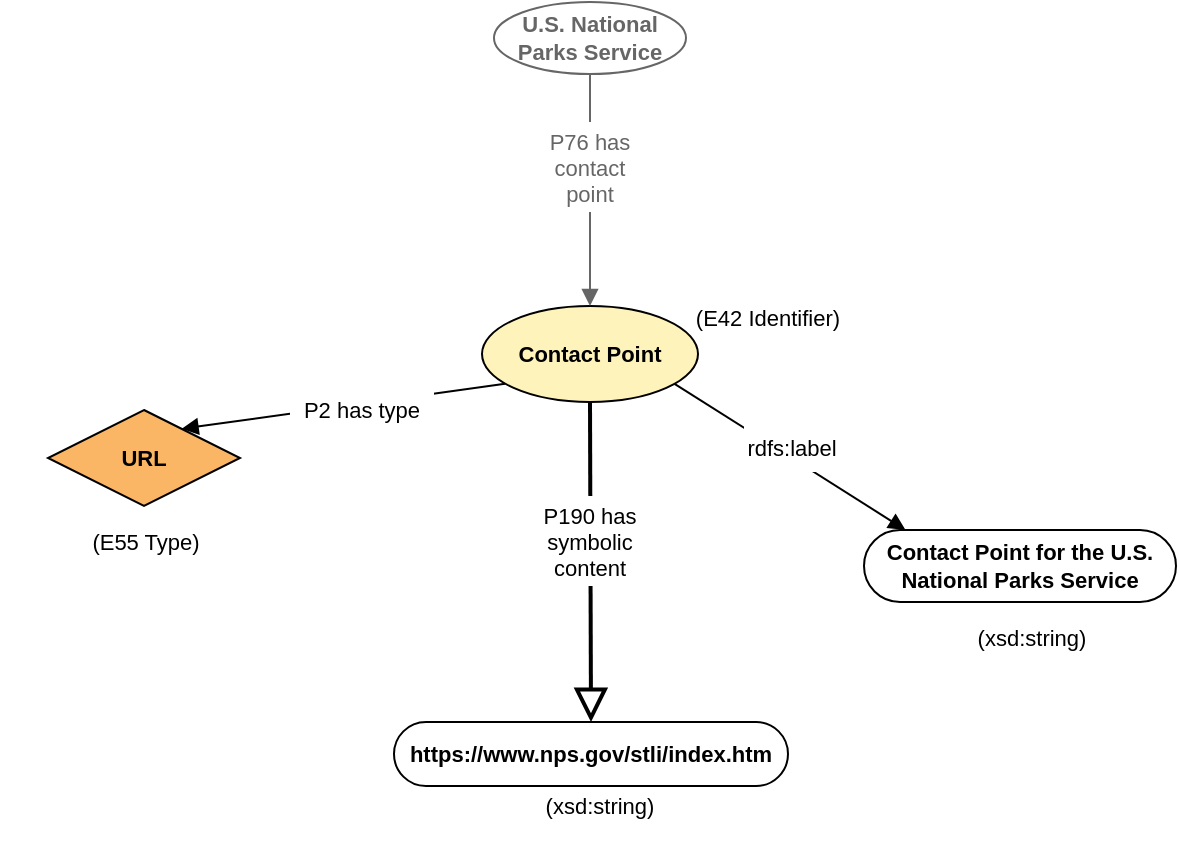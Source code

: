 <mxfile version="12.9.11" type="google"><diagram id="ozxaZN98nW9rFGVmJIRB" name="Page-1"><mxGraphModel dx="1038" dy="521" grid="1" gridSize="10" guides="1" tooltips="1" connect="1" arrows="1" fold="1" page="1" pageScale="1" pageWidth="850" pageHeight="1100" math="0" shadow="0"><root><mxCell id="0"/><mxCell id="1" parent="0"/><UserObject label="Contact Point for the U.S. National Parks Service" lucidchartObjectId="G6tqp~Krvvxh" id="1uKfJkMavpHi96DyCdtO-80"><mxCell style="html=1;whiteSpace=wrap;rounded=1;arcSize=50;fontSize=11;fontColor=#000000;fontStyle=1;spacing=3;strokeOpacity=100;" vertex="1" parent="1"><mxGeometry x="660" y="288" width="156" height="36" as="geometry"/></mxCell></UserObject><UserObject label="Contact Point" lucidchartObjectId="G6tqR~ZyNTnZ" id="1uKfJkMavpHi96DyCdtO-81"><mxCell style="html=1;whiteSpace=wrap;ellipse;fontSize=11;fontColor=#000000;fontStyle=1;spacing=3;strokeOpacity=100;fillOpacity=100;fillColor=#fef3ba;" vertex="1" parent="1"><mxGeometry x="469" y="176" width="108" height="48" as="geometry"/></mxCell></UserObject><UserObject label="URL" lucidchartObjectId="G6tqdh5UAPRy" id="1uKfJkMavpHi96DyCdtO-82"><mxCell style="html=1;whiteSpace=wrap;rhombus;fontSize=11;fontColor=#000000;fontStyle=1;spacing=3;strokeOpacity=100;fillOpacity=100;fillColor=#fab565;" vertex="1" parent="1"><mxGeometry x="252" y="228" width="96" height="48" as="geometry"/></mxCell></UserObject><UserObject label="(E42 Identifier)" lucidchartObjectId="G6tqV1-2bFQz" id="1uKfJkMavpHi96DyCdtO-83"><mxCell style="html=1;whiteSpace=wrap;;fontSize=11;fontColor=#000000;spacing=3;strokeOpacity=0;fillOpacity=0;fillColor=#ffffff;" vertex="1" parent="1"><mxGeometry x="540" y="164" width="144" height="36" as="geometry"/></mxCell></UserObject><UserObject label="(E55 Type)" lucidchartObjectId="G6tqCZ-AY4rB" id="1uKfJkMavpHi96DyCdtO-84"><mxCell style="html=1;whiteSpace=wrap;;fontSize=11;fontColor=#000000;spacing=3;strokeOpacity=0;fillOpacity=0;fillColor=#ffffff;" vertex="1" parent="1"><mxGeometry x="229" y="276" width="144" height="36" as="geometry"/></mxCell></UserObject><UserObject label="(xsd:string)" lucidchartObjectId="G6tqEenj1SsF" id="1uKfJkMavpHi96DyCdtO-85"><mxCell style="html=1;whiteSpace=wrap;;fontSize=11;fontColor=#000000;spacing=3;strokeOpacity=0;fillOpacity=0;fillColor=#ffffff;" vertex="1" parent="1"><mxGeometry x="672" y="324" width="144" height="36" as="geometry"/></mxCell></UserObject><UserObject label="" lucidchartObjectId="G6tqCuFWtFb~" id="1uKfJkMavpHi96DyCdtO-86"><mxCell style="html=1;jettySize=18;fontSize=11;rounded=0;startArrow=none;;endArrow=block;endFill=1;;exitX=0.894;exitY=0.822;exitPerimeter=1;entryX=0.139;entryY=0.008;entryPerimeter=1;" edge="1" parent="1" source="1uKfJkMavpHi96DyCdtO-81" target="1uKfJkMavpHi96DyCdtO-80"><mxGeometry width="100" height="100" relative="1" as="geometry"><Array as="points"/></mxGeometry></mxCell></UserObject><UserObject label="" lucidchartObjectId="G6tq_jLVs0Kq" id="1uKfJkMavpHi96DyCdtO-87"><mxCell style="html=1;jettySize=18;fontSize=11;rounded=0;startArrow=none;;endArrow=block;endFill=1;;exitX=0.1;exitY=0.814;exitPerimeter=1;entryX=0.701;entryY=0.187;entryPerimeter=1;" edge="1" parent="1" source="1uKfJkMavpHi96DyCdtO-81" target="1uKfJkMavpHi96DyCdtO-82"><mxGeometry width="100" height="100" relative="1" as="geometry"><Array as="points"/></mxGeometry></mxCell></UserObject><UserObject label="" lucidchartObjectId="G6tq7.fvkRRV" id="1uKfJkMavpHi96DyCdtO-88"><mxCell style="html=1;jettySize=18;fontSize=11;strokeWidth=2;rounded=0;startArrow=none;;endArrow=block;endFill=0;endSize=12;;exitX=0.5;exitY=1.013;exitPerimeter=1;entryX=0.5;entryY=-0.019;entryPerimeter=1;" edge="1" parent="1" source="1uKfJkMavpHi96DyCdtO-81" target="1uKfJkMavpHi96DyCdtO-96"><mxGeometry width="100" height="100" relative="1" as="geometry"><Array as="points"/></mxGeometry></mxCell></UserObject><UserObject label="P2 has type" lucidchartObjectId="G6tqQ1FdP4V2" id="1uKfJkMavpHi96DyCdtO-89"><mxCell style="html=1;whiteSpace=wrap;;fontSize=11;fontColor=#000000;spacing=3;strokeOpacity=0;fillOpacity=100;fillColor=#ffffff;" vertex="1" parent="1"><mxGeometry x="373" y="216" width="72" height="24" as="geometry"/></mxCell></UserObject><UserObject label="rdfs:label" lucidchartObjectId="G6tqJ8eDOjda" id="1uKfJkMavpHi96DyCdtO-90"><mxCell style="html=1;whiteSpace=wrap;;fontSize=11;fontColor=#000000;spacing=3;strokeOpacity=0;fillOpacity=100;fillColor=#ffffff;" vertex="1" parent="1"><mxGeometry x="600" y="235" width="48" height="24" as="geometry"/></mxCell></UserObject><UserObject label="U.S. National Parks Service" lucidchartObjectId="G6tqAvx.gDZc" id="1uKfJkMavpHi96DyCdtO-91"><mxCell style="html=1;whiteSpace=wrap;ellipse;fontSize=11;fontColor=#666666;fontStyle=1;spacing=3;strokeColor=#666666;strokeOpacity=100;fillOpacity=0;fillColor=#000000;" vertex="1" parent="1"><mxGeometry x="475" y="24" width="96" height="36" as="geometry"/></mxCell></UserObject><UserObject label="" lucidchartObjectId="G6tqZxVuKV9I" id="1uKfJkMavpHi96DyCdtO-92"><mxCell style="html=1;jettySize=18;fontSize=11;strokeColor=#666666;strokeOpacity=100;rounded=1;arcSize=0;edgeStyle=orthogonalEdgeStyle;startArrow=none;;endArrow=block;endFill=1;;exitX=0.5;exitY=1.017;exitPerimeter=1;entryX=0.5;entryY=-0.013;entryPerimeter=1;" edge="1" parent="1" source="1uKfJkMavpHi96DyCdtO-91" target="1uKfJkMavpHi96DyCdtO-81"><mxGeometry width="100" height="100" relative="1" as="geometry"><Array as="points"/></mxGeometry></mxCell></UserObject><UserObject label="P76 has contact point" lucidchartObjectId="G6tqQNGyWTYM" id="1uKfJkMavpHi96DyCdtO-93"><mxCell style="html=1;whiteSpace=wrap;;fontSize=11;fontColor=#666666;spacing=3;strokeOpacity=0;fillOpacity=100;fillColor=#ffffff;" vertex="1" parent="1"><mxGeometry x="498" y="84" width="50" height="45" as="geometry"/></mxCell></UserObject><UserObject label="P190 has symbolic content" lucidchartObjectId="SAktXIrHyTxJ" id="1uKfJkMavpHi96DyCdtO-94"><mxCell style="html=1;whiteSpace=wrap;;fontSize=11;fontColor=#000000;spacing=3;strokeOpacity=0;fillOpacity=100;fillColor=#ffffff;" vertex="1" parent="1"><mxGeometry x="487" y="271" width="72" height="45" as="geometry"/></mxCell></UserObject><UserObject label="(xsd:string)" lucidchartObjectId="9Ckt4vvH-3qD" id="1uKfJkMavpHi96DyCdtO-95"><mxCell style="html=1;whiteSpace=wrap;;fontSize=11;fontColor=#000000;spacing=3;strokeOpacity=0;fillOpacity=0;fillColor=#ffffff;" vertex="1" parent="1"><mxGeometry x="456" y="408" width="144" height="36" as="geometry"/></mxCell></UserObject><UserObject label="https://www.nps.gov/stli/index.htm" lucidchartObjectId="0EktdN9sl9ZZ" id="1uKfJkMavpHi96DyCdtO-96"><mxCell style="html=1;whiteSpace=wrap;rounded=1;arcSize=50;fontSize=11;fontColor=#000000;fontStyle=1;spacing=3;strokeOpacity=100;" vertex="1" parent="1"><mxGeometry x="425" y="384" width="197" height="32" as="geometry"/></mxCell></UserObject></root></mxGraphModel></diagram></mxfile>